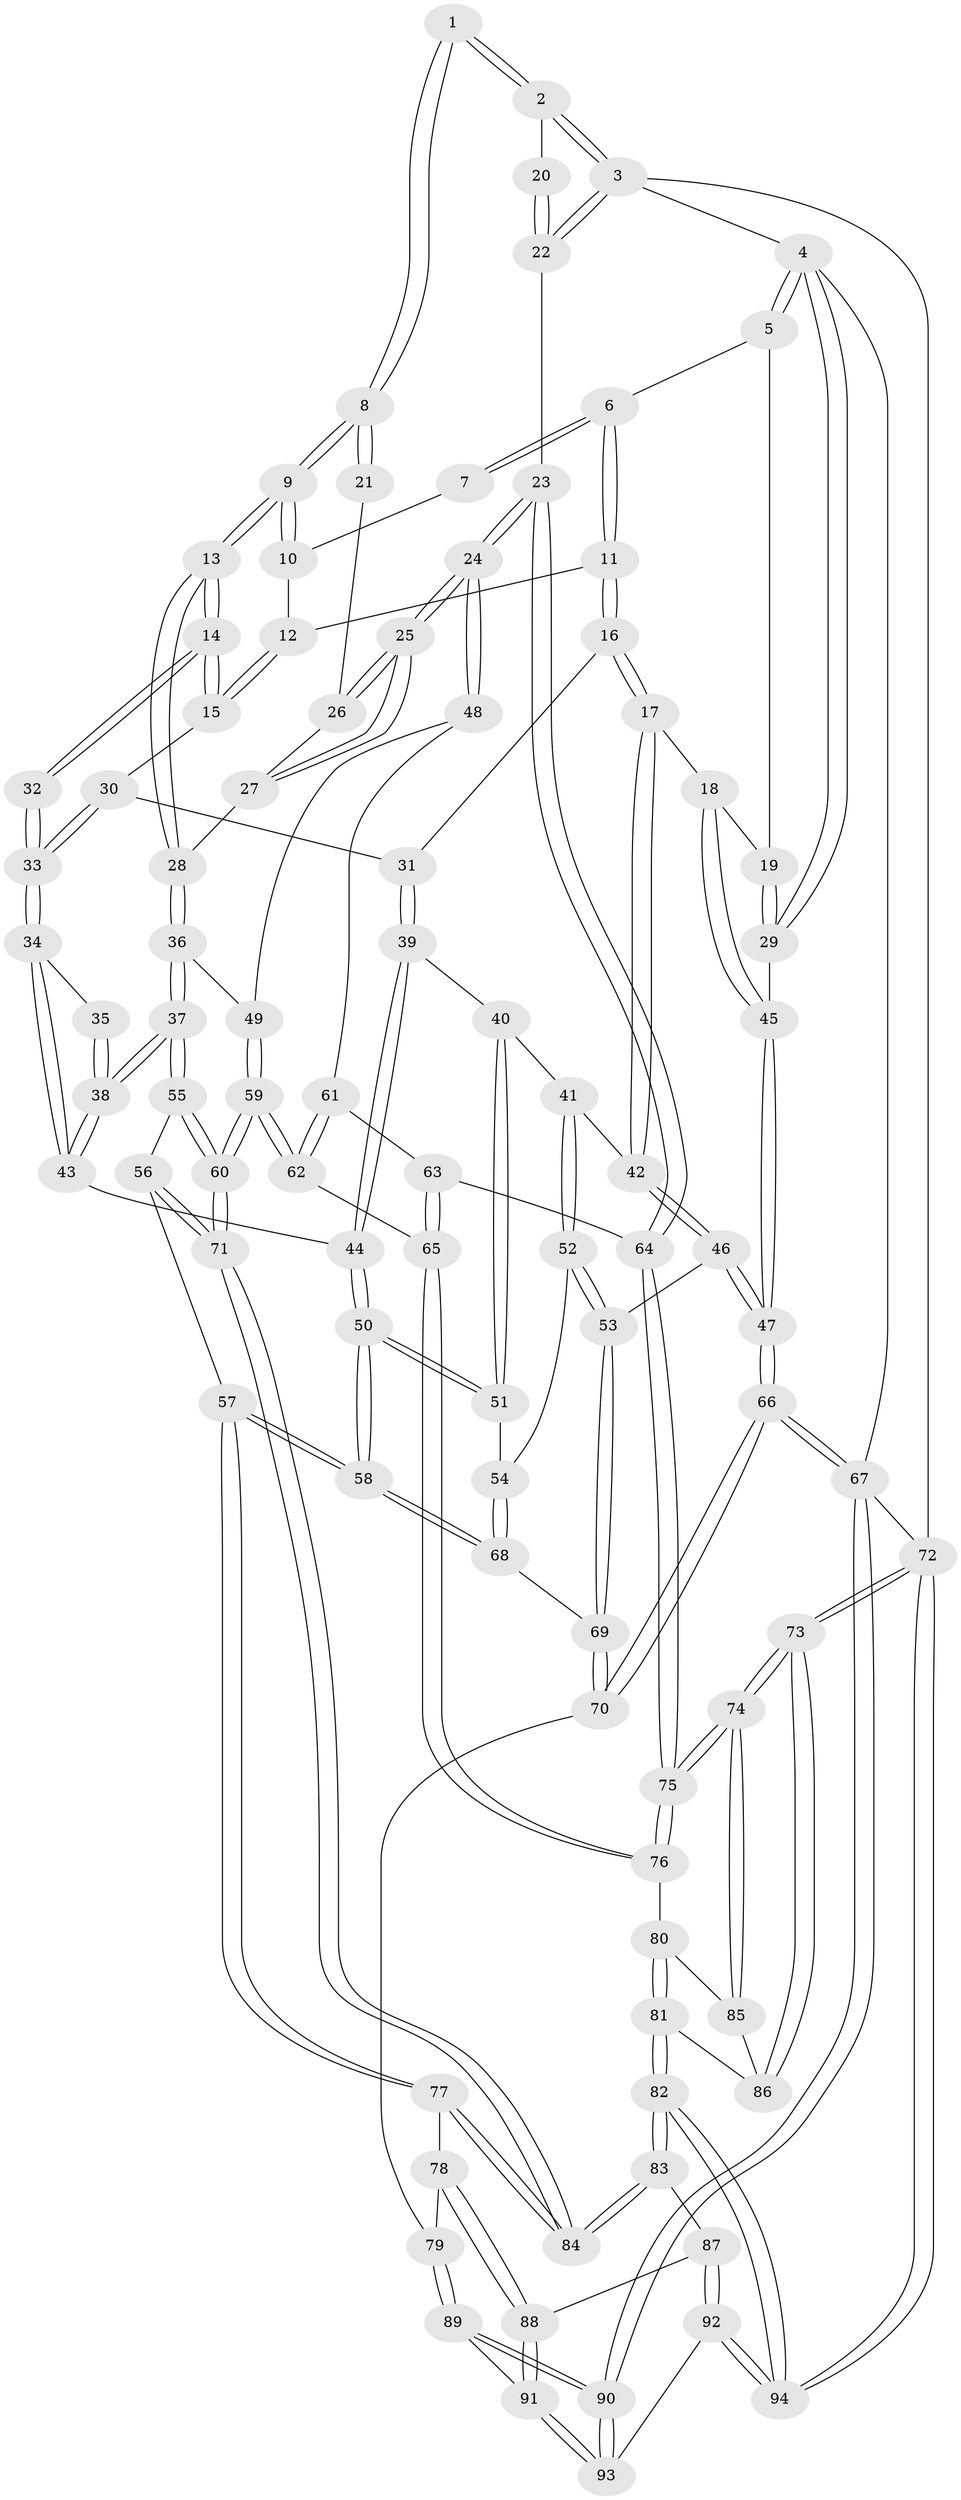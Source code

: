 // Generated by graph-tools (version 1.1) at 2025/16/03/09/25 04:16:57]
// undirected, 94 vertices, 232 edges
graph export_dot {
graph [start="1"]
  node [color=gray90,style=filled];
  1 [pos="+0.788896714308109+0"];
  2 [pos="+1+0"];
  3 [pos="+1+0"];
  4 [pos="+0+0"];
  5 [pos="+0.13053519781405812+0"];
  6 [pos="+0.25422112729738827+0"];
  7 [pos="+0.62139339825725+0"];
  8 [pos="+0.7819397932232018+0.06409164349907247"];
  9 [pos="+0.7549068980039371+0.09709924977880918"];
  10 [pos="+0.6058534475139338+0.006760928019182015"];
  11 [pos="+0.30997581878980623+0.026685669134619196"];
  12 [pos="+0.5796895864853948+0.05670205417352365"];
  13 [pos="+0.6913627421693799+0.2425621593174383"];
  14 [pos="+0.6450881775648257+0.22073457313713585"];
  15 [pos="+0.6101687636509553+0.19542522085671618"];
  16 [pos="+0.3095222900995816+0.13997607364139117"];
  17 [pos="+0.1991504216221522+0.21245755808859207"];
  18 [pos="+0.19652562764816217+0.21221472086976903"];
  19 [pos="+0.05789515112595065+0.1284006564529723"];
  20 [pos="+0.9066155975277103+0.07697600762257249"];
  21 [pos="+0.886053202365466+0.09257876324200646"];
  22 [pos="+1+0.17469138889856684"];
  23 [pos="+1+0.3620722966101221"];
  24 [pos="+1+0.3513109387074008"];
  25 [pos="+1+0.33761591626825715"];
  26 [pos="+0.8918844706493162+0.10668936313689689"];
  27 [pos="+0.8254599907941436+0.27681689192155284"];
  28 [pos="+0.7063099275587318+0.2717235789514261"];
  29 [pos="+0+0.1761435086093235"];
  30 [pos="+0.3330354608076294+0.16025112622127774"];
  31 [pos="+0.32378602681384944+0.1539999464177212"];
  32 [pos="+0.5808774559344979+0.2574586268814759"];
  33 [pos="+0.4075276673383822+0.29101950770812685"];
  34 [pos="+0.41009248913408974+0.2957706445322639"];
  35 [pos="+0.49270304896405914+0.3110241559489825"];
  36 [pos="+0.6869087493461385+0.34766208713088825"];
  37 [pos="+0.5942088972438682+0.448628271216266"];
  38 [pos="+0.5818529406704566+0.44449340241225965"];
  39 [pos="+0.30521851878550493+0.3602359558084637"];
  40 [pos="+0.26363848496306636+0.4109909214974513"];
  41 [pos="+0.19874517036124503+0.39081053435714863"];
  42 [pos="+0.17139157466853241+0.3368822021403379"];
  43 [pos="+0.42134279479954606+0.4217593468945894"];
  44 [pos="+0.40920372228618634+0.43150825757954153"];
  45 [pos="+0+0.3086019442385031"];
  46 [pos="+0+0.4505991105086407"];
  47 [pos="+0+0.4364964137768492"];
  48 [pos="+0.8127529853581358+0.4655080939762786"];
  49 [pos="+0.7979030996077544+0.46702726888815627"];
  50 [pos="+0.3654923838063922+0.4862354990089991"];
  51 [pos="+0.30089410591474486+0.45907276269188313"];
  52 [pos="+0.1760159880092218+0.4583858688731373"];
  53 [pos="+0+0.47711107986453594"];
  54 [pos="+0.2000237001289898+0.5192936843898046"];
  55 [pos="+0.5961844087992607+0.5121292642706402"];
  56 [pos="+0.48677354517459903+0.5967639090547444"];
  57 [pos="+0.3847303777468893+0.6565138528719662"];
  58 [pos="+0.368920848301643+0.6197943341176894"];
  59 [pos="+0.7662807258202818+0.6512954122277331"];
  60 [pos="+0.7233243138108493+0.6648496425447993"];
  61 [pos="+0.8750790607742713+0.5229707838978905"];
  62 [pos="+0.7995993176908299+0.6552848497782159"];
  63 [pos="+0.9527361999774338+0.5043086271622694"];
  64 [pos="+1+0.36431726321654484"];
  65 [pos="+0.8132703713513466+0.6588686051813478"];
  66 [pos="+0+0.7754458829582888"];
  67 [pos="+0+1"];
  68 [pos="+0.19701057225509883+0.5437997626462748"];
  69 [pos="+0.11992216225472037+0.6043626920137358"];
  70 [pos="+0.13493614574944207+0.7483323903811683"];
  71 [pos="+0.6783068523037068+0.7393312333619672"];
  72 [pos="+1+1"];
  73 [pos="+1+0.8222408742634452"];
  74 [pos="+1+0.8040354648232351"];
  75 [pos="+1+0.571349736985005"];
  76 [pos="+0.8790460521792695+0.6891009922610007"];
  77 [pos="+0.3774044026715209+0.7115201680740258"];
  78 [pos="+0.3609493022703845+0.7336649966112498"];
  79 [pos="+0.16577964373192508+0.7709135160766122"];
  80 [pos="+0.8972671307818273+0.7614874744911552"];
  81 [pos="+0.8628261766734204+0.9137093136979222"];
  82 [pos="+0.8327898062255183+0.9602703275202659"];
  83 [pos="+0.6683071899049734+0.8243304186629675"];
  84 [pos="+0.6621783289475573+0.7711582991882683"];
  85 [pos="+1+0.8075410059964088"];
  86 [pos="+0.9008281127125402+0.8963947501441057"];
  87 [pos="+0.6063317560396896+0.888264243520617"];
  88 [pos="+0.3849233377991536+0.8212304693571363"];
  89 [pos="+0.15693677896179523+0.8773986262174192"];
  90 [pos="+0+1"];
  91 [pos="+0.391422105144137+0.9853152423814743"];
  92 [pos="+0.45584968446424917+1"];
  93 [pos="+0.44400656043570264+1"];
  94 [pos="+0.9100303768626221+1"];
  1 -- 2;
  1 -- 2;
  1 -- 8;
  1 -- 8;
  2 -- 3;
  2 -- 3;
  2 -- 20;
  3 -- 4;
  3 -- 22;
  3 -- 22;
  3 -- 72;
  4 -- 5;
  4 -- 5;
  4 -- 29;
  4 -- 29;
  4 -- 67;
  5 -- 6;
  5 -- 19;
  6 -- 7;
  6 -- 7;
  6 -- 11;
  6 -- 11;
  7 -- 10;
  8 -- 9;
  8 -- 9;
  8 -- 21;
  8 -- 21;
  9 -- 10;
  9 -- 10;
  9 -- 13;
  9 -- 13;
  10 -- 12;
  11 -- 12;
  11 -- 16;
  11 -- 16;
  12 -- 15;
  12 -- 15;
  13 -- 14;
  13 -- 14;
  13 -- 28;
  13 -- 28;
  14 -- 15;
  14 -- 15;
  14 -- 32;
  14 -- 32;
  15 -- 30;
  16 -- 17;
  16 -- 17;
  16 -- 31;
  17 -- 18;
  17 -- 42;
  17 -- 42;
  18 -- 19;
  18 -- 45;
  18 -- 45;
  19 -- 29;
  19 -- 29;
  20 -- 22;
  20 -- 22;
  21 -- 26;
  22 -- 23;
  23 -- 24;
  23 -- 24;
  23 -- 64;
  23 -- 64;
  24 -- 25;
  24 -- 25;
  24 -- 48;
  24 -- 48;
  25 -- 26;
  25 -- 26;
  25 -- 27;
  25 -- 27;
  26 -- 27;
  27 -- 28;
  28 -- 36;
  28 -- 36;
  29 -- 45;
  30 -- 31;
  30 -- 33;
  30 -- 33;
  31 -- 39;
  31 -- 39;
  32 -- 33;
  32 -- 33;
  33 -- 34;
  33 -- 34;
  34 -- 35;
  34 -- 43;
  34 -- 43;
  35 -- 38;
  35 -- 38;
  36 -- 37;
  36 -- 37;
  36 -- 49;
  37 -- 38;
  37 -- 38;
  37 -- 55;
  37 -- 55;
  38 -- 43;
  38 -- 43;
  39 -- 40;
  39 -- 44;
  39 -- 44;
  40 -- 41;
  40 -- 51;
  40 -- 51;
  41 -- 42;
  41 -- 52;
  41 -- 52;
  42 -- 46;
  42 -- 46;
  43 -- 44;
  44 -- 50;
  44 -- 50;
  45 -- 47;
  45 -- 47;
  46 -- 47;
  46 -- 47;
  46 -- 53;
  47 -- 66;
  47 -- 66;
  48 -- 49;
  48 -- 61;
  49 -- 59;
  49 -- 59;
  50 -- 51;
  50 -- 51;
  50 -- 58;
  50 -- 58;
  51 -- 54;
  52 -- 53;
  52 -- 53;
  52 -- 54;
  53 -- 69;
  53 -- 69;
  54 -- 68;
  54 -- 68;
  55 -- 56;
  55 -- 60;
  55 -- 60;
  56 -- 57;
  56 -- 71;
  56 -- 71;
  57 -- 58;
  57 -- 58;
  57 -- 77;
  57 -- 77;
  58 -- 68;
  58 -- 68;
  59 -- 60;
  59 -- 60;
  59 -- 62;
  59 -- 62;
  60 -- 71;
  60 -- 71;
  61 -- 62;
  61 -- 62;
  61 -- 63;
  62 -- 65;
  63 -- 64;
  63 -- 65;
  63 -- 65;
  64 -- 75;
  64 -- 75;
  65 -- 76;
  65 -- 76;
  66 -- 67;
  66 -- 67;
  66 -- 70;
  66 -- 70;
  67 -- 90;
  67 -- 90;
  67 -- 72;
  68 -- 69;
  69 -- 70;
  69 -- 70;
  70 -- 79;
  71 -- 84;
  71 -- 84;
  72 -- 73;
  72 -- 73;
  72 -- 94;
  72 -- 94;
  73 -- 74;
  73 -- 74;
  73 -- 86;
  73 -- 86;
  74 -- 75;
  74 -- 75;
  74 -- 85;
  74 -- 85;
  75 -- 76;
  75 -- 76;
  76 -- 80;
  77 -- 78;
  77 -- 84;
  77 -- 84;
  78 -- 79;
  78 -- 88;
  78 -- 88;
  79 -- 89;
  79 -- 89;
  80 -- 81;
  80 -- 81;
  80 -- 85;
  81 -- 82;
  81 -- 82;
  81 -- 86;
  82 -- 83;
  82 -- 83;
  82 -- 94;
  82 -- 94;
  83 -- 84;
  83 -- 84;
  83 -- 87;
  85 -- 86;
  87 -- 88;
  87 -- 92;
  87 -- 92;
  88 -- 91;
  88 -- 91;
  89 -- 90;
  89 -- 90;
  89 -- 91;
  90 -- 93;
  90 -- 93;
  91 -- 93;
  91 -- 93;
  92 -- 93;
  92 -- 94;
  92 -- 94;
}
